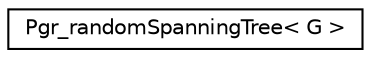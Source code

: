 digraph "Graphical Class Hierarchy"
{
  edge [fontname="Helvetica",fontsize="10",labelfontname="Helvetica",labelfontsize="10"];
  node [fontname="Helvetica",fontsize="10",shape=record];
  rankdir="LR";
  Node1 [label="Pgr_randomSpanningTree\< G \>",height=0.2,width=0.4,color="black", fillcolor="white", style="filled",URL="$classPgr__randomSpanningTree.html"];
}
